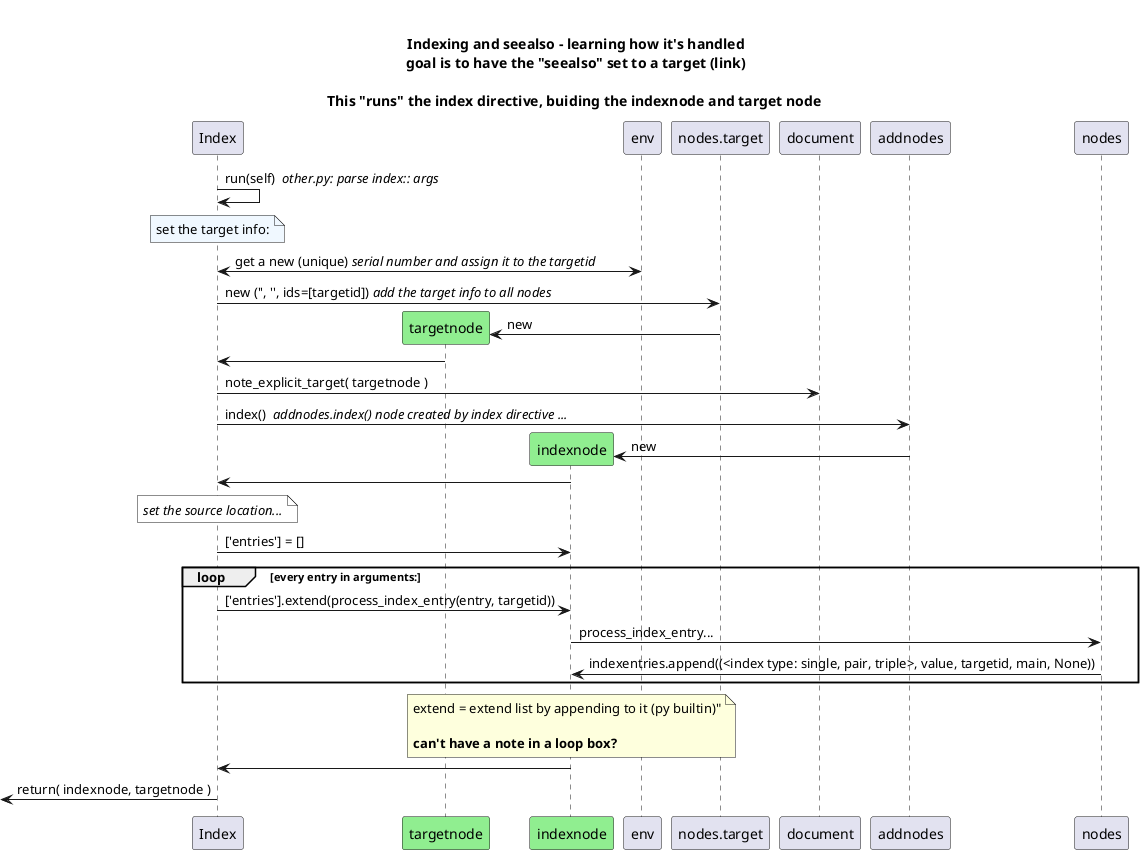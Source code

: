 @startuml

title

 Indexing and seealso - learning how it's handled
 goal is to have the "seealso" set to a target (link)

This "runs" the index directive, buiding the indexnode and target node
end title

participant Index

participant targetnode #lightGreen
participant indexnode #lightGreen

Index -> Index: run(self) // other.py: parse index:: args//
note over Index #AliceBlue
set the target info:
end note

Index <-> env: get a new (unique) //serial number and assign it to the targetid//
Index->nodes.target: new ('', '', ids=[targetid]) //add the target info to all nodes//
create targetnode
nodes.target -> targetnode: new
targetnode -> Index
Index -> document: note_explicit_target( targetnode )

Index -> addnodes: index()  //addnodes.index() node created by index directive ... //

create indexnode
addnodes-> indexnode: new
indexnode -> Index

note over Index  #white
 //set the source location...//
end note

Index -> indexnode: ['entries'] = []


loop every entry in arguments:

   Index -> indexnode: ['entries'].extend(process_index_entry(entry, targetid))
   indexnode -> nodes: process_index_entry...
   nodes-> indexnode: indexentries.append((<index type: single, pair, triple>, value, targetid, main, None))

end

note over indexnode
  extend = extend list by appending to it (py builtin)"

  **can't have a note in a loop box?**
end note

indexnode -> Index

[<- Index: return( indexnode, targetnode )


@enduml